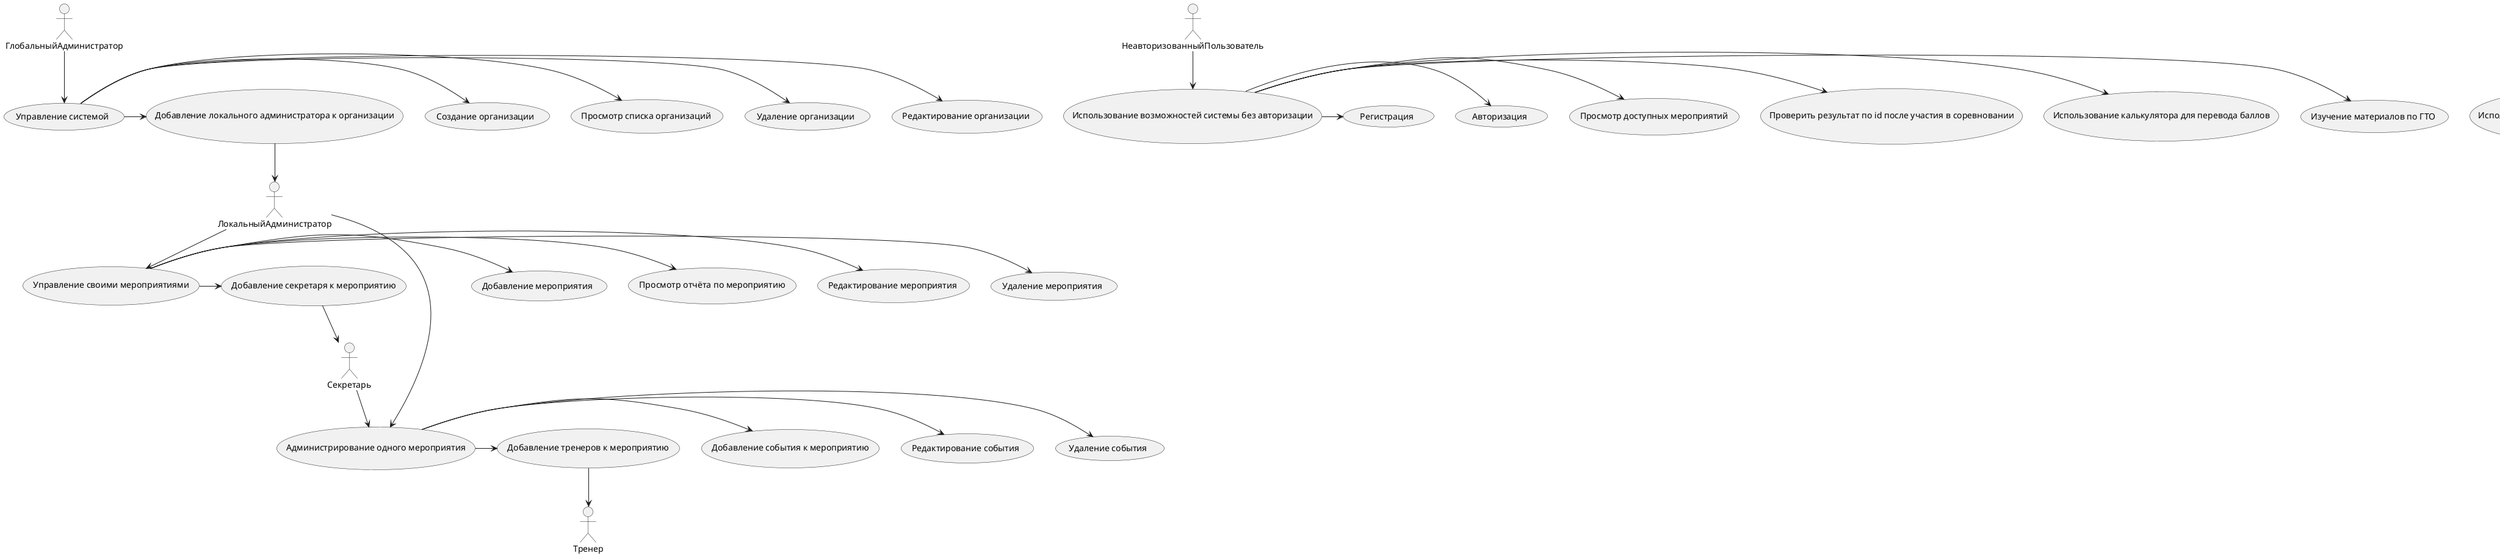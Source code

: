@startuml

ГлобальныйАдминистратор --> (Управление системой)
(Управление системой) -> (Просмотр списка организаций)
(Управление системой) -> (Создание организации)
(Управление системой) -> (Редактирование организации)
(Управление системой) -> (Удаление организации)
(Управление системой) -> (Добавление локального администратора к организации)

(Добавление локального администратора к организации) --> ЛокальныйАдминистратор
ЛокальныйАдминистратор --> (Управление своими мероприятиями)
(Управление своими мероприятиями) -> (Добавление мероприятия)
(Управление своими мероприятиями) -> (Удаление мероприятия)
(Управление своими мероприятиями) -> (Редактирование мероприятия)
(Управление своими мероприятиями) -> (Просмотр отчёта по мероприятию)
(Управление своими мероприятиями) -> (Добавление секретаря к мероприятию)
ЛокальныйАдминистратор --> (Администрирование одного мероприятия)

(Добавление секретаря к мероприятию) --> Секретарь
Секретарь --> (Администрирование одного мероприятия)
(Администрирование одного мероприятия) -> (Добавление события к мероприятию)
(Администрирование одного мероприятия) -> (Удаление события)
(Администрирование одного мероприятия) -> (Редактирование события)
(Администрирование одного мероприятия) -> (Добавление тренеров к мероприятию)
(Добавление тренеров к мероприятию) --> Тренер

НеавторизованныйПользователь --> (Использование возможностей системы без авторизации)
(Использование возможностей системы без авторизации) -> (Изучение материалов по ГТО)
(Использование возможностей системы без авторизации) -> (Использование калькулятора для перевода баллов)
(Использование возможностей системы без авторизации) -> (Проверить результат по id после участия в соревновании)
(Использование возможностей системы без авторизации) -> (Просмотр доступных мероприятий)
(Использование возможностей системы без авторизации) -> (Авторизация)
(Использование возможностей системы без авторизации) -> (Регистрация)

АвторизованныйПользователь --> (Использование возможностей системы после авторизации)
(Использование возможностей системы после авторизации) -> (Подача заявки на участие в мероприятии)

@enduml